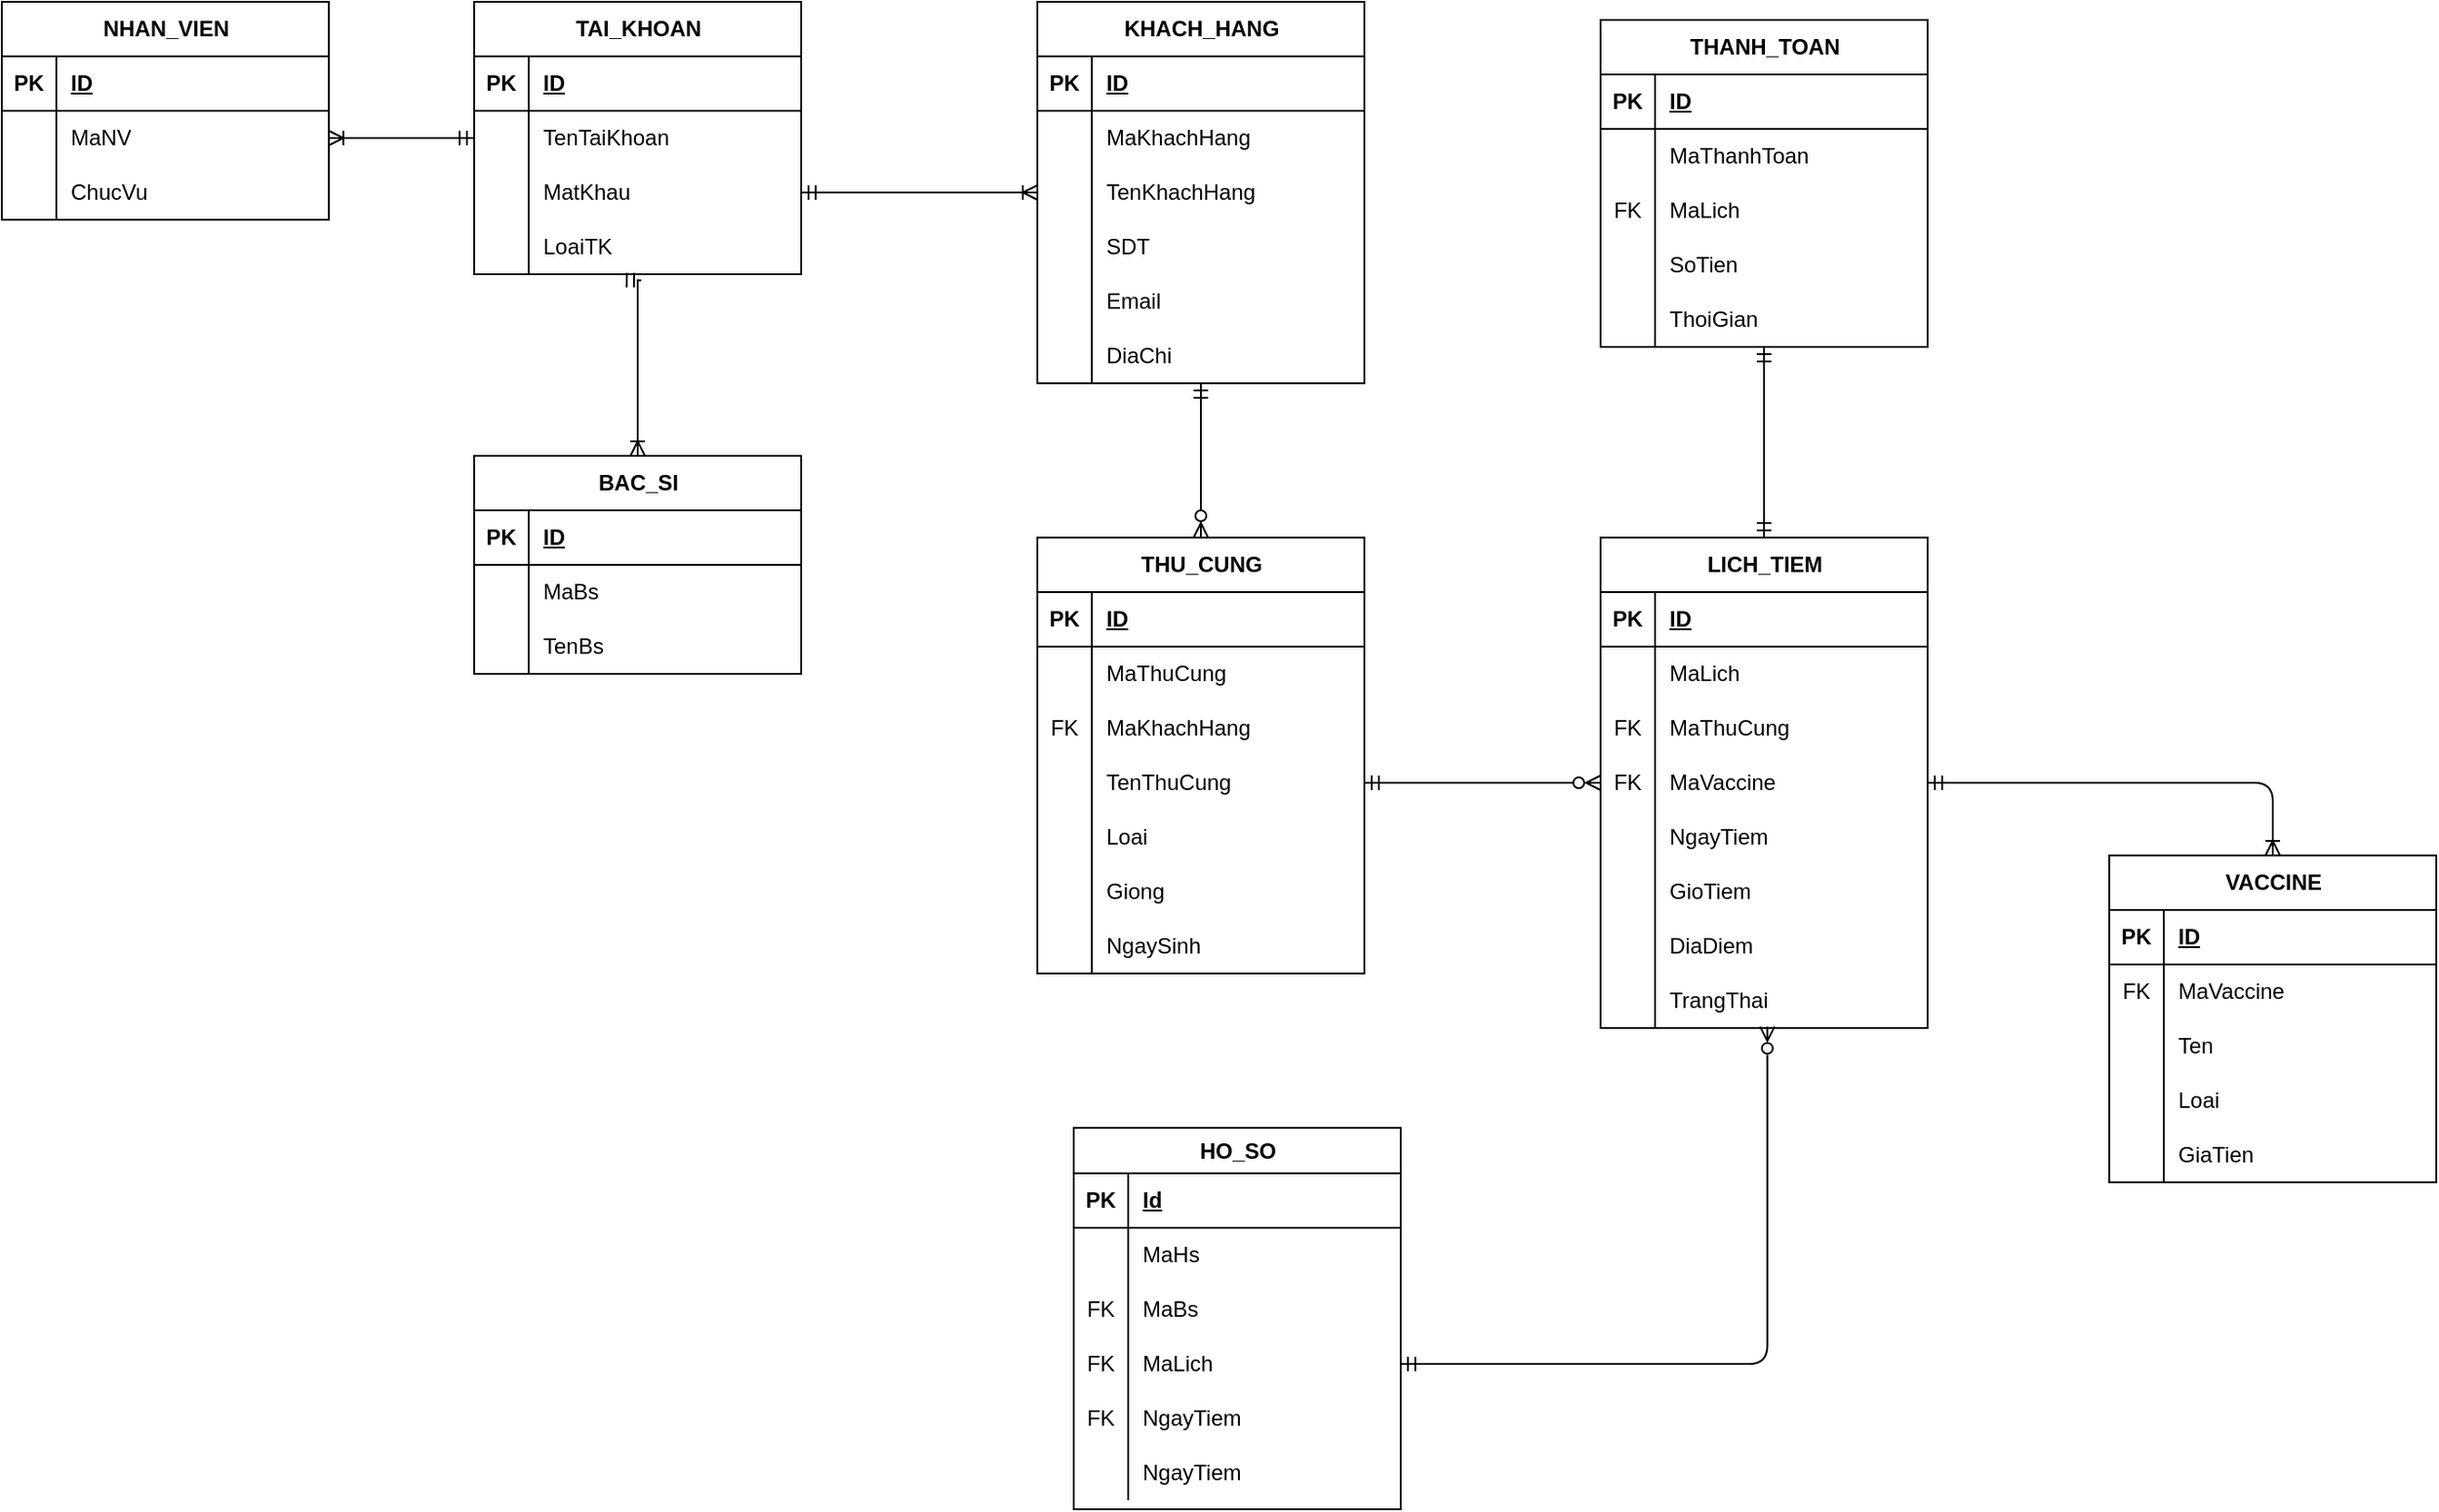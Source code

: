 <mxfile version="28.0.7">
  <diagram name="Trang-1" id="S-HAG8E2hS_7mhiWBg0y">
    <mxGraphModel dx="1869" dy="574" grid="1" gridSize="10" guides="1" tooltips="1" connect="1" arrows="1" fold="1" page="1" pageScale="1" pageWidth="827" pageHeight="1169" math="0" shadow="0">
      <root>
        <mxCell id="0" />
        <mxCell id="1" parent="0" />
        <mxCell id="Bt0s8-HQ-MMvTcgJ-YRj-50" style="edgeStyle=orthogonalEdgeStyle;rounded=1;orthogonalLoop=1;jettySize=auto;html=1;entryX=0.5;entryY=0;entryDx=0;entryDy=0;endArrow=ERzeroToMany;endFill=0;curved=0;startArrow=ERmandOne;startFill=0;" parent="1" source="Bt0s8-HQ-MMvTcgJ-YRj-4" target="Bt0s8-HQ-MMvTcgJ-YRj-23" edge="1">
          <mxGeometry relative="1" as="geometry">
            <Array as="points">
              <mxPoint x="220" y="280" />
              <mxPoint x="220" y="280" />
            </Array>
          </mxGeometry>
        </mxCell>
        <mxCell id="Bt0s8-HQ-MMvTcgJ-YRj-4" value="KHACH_HANG" style="shape=table;startSize=30;container=1;collapsible=1;childLayout=tableLayout;fixedRows=1;rowLines=0;fontStyle=1;align=center;resizeLast=1;html=1;" parent="1" vertex="1">
          <mxGeometry x="130" y="50" width="180" height="210" as="geometry" />
        </mxCell>
        <mxCell id="Bt0s8-HQ-MMvTcgJ-YRj-5" value="" style="shape=tableRow;horizontal=0;startSize=0;swimlaneHead=0;swimlaneBody=0;fillColor=none;collapsible=0;dropTarget=0;points=[[0,0.5],[1,0.5]];portConstraint=eastwest;top=0;left=0;right=0;bottom=1;" parent="Bt0s8-HQ-MMvTcgJ-YRj-4" vertex="1">
          <mxGeometry y="30" width="180" height="30" as="geometry" />
        </mxCell>
        <mxCell id="Bt0s8-HQ-MMvTcgJ-YRj-6" value="PK" style="shape=partialRectangle;connectable=0;fillColor=none;top=0;left=0;bottom=0;right=0;fontStyle=1;overflow=hidden;whiteSpace=wrap;html=1;" parent="Bt0s8-HQ-MMvTcgJ-YRj-5" vertex="1">
          <mxGeometry width="30" height="30" as="geometry">
            <mxRectangle width="30" height="30" as="alternateBounds" />
          </mxGeometry>
        </mxCell>
        <mxCell id="Bt0s8-HQ-MMvTcgJ-YRj-7" value="ID" style="shape=partialRectangle;connectable=0;fillColor=none;top=0;left=0;bottom=0;right=0;align=left;spacingLeft=6;fontStyle=5;overflow=hidden;whiteSpace=wrap;html=1;" parent="Bt0s8-HQ-MMvTcgJ-YRj-5" vertex="1">
          <mxGeometry x="30" width="150" height="30" as="geometry">
            <mxRectangle width="150" height="30" as="alternateBounds" />
          </mxGeometry>
        </mxCell>
        <mxCell id="Bt0s8-HQ-MMvTcgJ-YRj-8" value="" style="shape=tableRow;horizontal=0;startSize=0;swimlaneHead=0;swimlaneBody=0;fillColor=none;collapsible=0;dropTarget=0;points=[[0,0.5],[1,0.5]];portConstraint=eastwest;top=0;left=0;right=0;bottom=0;" parent="Bt0s8-HQ-MMvTcgJ-YRj-4" vertex="1">
          <mxGeometry y="60" width="180" height="30" as="geometry" />
        </mxCell>
        <mxCell id="Bt0s8-HQ-MMvTcgJ-YRj-9" value="" style="shape=partialRectangle;connectable=0;fillColor=none;top=0;left=0;bottom=0;right=0;editable=1;overflow=hidden;whiteSpace=wrap;html=1;" parent="Bt0s8-HQ-MMvTcgJ-YRj-8" vertex="1">
          <mxGeometry width="30" height="30" as="geometry">
            <mxRectangle width="30" height="30" as="alternateBounds" />
          </mxGeometry>
        </mxCell>
        <mxCell id="Bt0s8-HQ-MMvTcgJ-YRj-10" value="MaKhachHang" style="shape=partialRectangle;connectable=0;fillColor=none;top=0;left=0;bottom=0;right=0;align=left;spacingLeft=6;overflow=hidden;whiteSpace=wrap;html=1;" parent="Bt0s8-HQ-MMvTcgJ-YRj-8" vertex="1">
          <mxGeometry x="30" width="150" height="30" as="geometry">
            <mxRectangle width="150" height="30" as="alternateBounds" />
          </mxGeometry>
        </mxCell>
        <mxCell id="Bt0s8-HQ-MMvTcgJ-YRj-11" value="" style="shape=tableRow;horizontal=0;startSize=0;swimlaneHead=0;swimlaneBody=0;fillColor=none;collapsible=0;dropTarget=0;points=[[0,0.5],[1,0.5]];portConstraint=eastwest;top=0;left=0;right=0;bottom=0;" parent="Bt0s8-HQ-MMvTcgJ-YRj-4" vertex="1">
          <mxGeometry y="90" width="180" height="30" as="geometry" />
        </mxCell>
        <mxCell id="Bt0s8-HQ-MMvTcgJ-YRj-12" value="" style="shape=partialRectangle;connectable=0;fillColor=none;top=0;left=0;bottom=0;right=0;editable=1;overflow=hidden;whiteSpace=wrap;html=1;" parent="Bt0s8-HQ-MMvTcgJ-YRj-11" vertex="1">
          <mxGeometry width="30" height="30" as="geometry">
            <mxRectangle width="30" height="30" as="alternateBounds" />
          </mxGeometry>
        </mxCell>
        <mxCell id="Bt0s8-HQ-MMvTcgJ-YRj-13" value="TenKhachHang" style="shape=partialRectangle;connectable=0;fillColor=none;top=0;left=0;bottom=0;right=0;align=left;spacingLeft=6;overflow=hidden;whiteSpace=wrap;html=1;" parent="Bt0s8-HQ-MMvTcgJ-YRj-11" vertex="1">
          <mxGeometry x="30" width="150" height="30" as="geometry">
            <mxRectangle width="150" height="30" as="alternateBounds" />
          </mxGeometry>
        </mxCell>
        <mxCell id="Bt0s8-HQ-MMvTcgJ-YRj-14" value="" style="shape=tableRow;horizontal=0;startSize=0;swimlaneHead=0;swimlaneBody=0;fillColor=none;collapsible=0;dropTarget=0;points=[[0,0.5],[1,0.5]];portConstraint=eastwest;top=0;left=0;right=0;bottom=0;" parent="Bt0s8-HQ-MMvTcgJ-YRj-4" vertex="1">
          <mxGeometry y="120" width="180" height="30" as="geometry" />
        </mxCell>
        <mxCell id="Bt0s8-HQ-MMvTcgJ-YRj-15" value="" style="shape=partialRectangle;connectable=0;fillColor=none;top=0;left=0;bottom=0;right=0;editable=1;overflow=hidden;whiteSpace=wrap;html=1;" parent="Bt0s8-HQ-MMvTcgJ-YRj-14" vertex="1">
          <mxGeometry width="30" height="30" as="geometry">
            <mxRectangle width="30" height="30" as="alternateBounds" />
          </mxGeometry>
        </mxCell>
        <mxCell id="Bt0s8-HQ-MMvTcgJ-YRj-16" value="SDT" style="shape=partialRectangle;connectable=0;fillColor=none;top=0;left=0;bottom=0;right=0;align=left;spacingLeft=6;overflow=hidden;whiteSpace=wrap;html=1;" parent="Bt0s8-HQ-MMvTcgJ-YRj-14" vertex="1">
          <mxGeometry x="30" width="150" height="30" as="geometry">
            <mxRectangle width="150" height="30" as="alternateBounds" />
          </mxGeometry>
        </mxCell>
        <mxCell id="Bt0s8-HQ-MMvTcgJ-YRj-17" value="" style="shape=tableRow;horizontal=0;startSize=0;swimlaneHead=0;swimlaneBody=0;fillColor=none;collapsible=0;dropTarget=0;points=[[0,0.5],[1,0.5]];portConstraint=eastwest;top=0;left=0;right=0;bottom=0;" parent="Bt0s8-HQ-MMvTcgJ-YRj-4" vertex="1">
          <mxGeometry y="150" width="180" height="30" as="geometry" />
        </mxCell>
        <mxCell id="Bt0s8-HQ-MMvTcgJ-YRj-18" value="" style="shape=partialRectangle;connectable=0;fillColor=none;top=0;left=0;bottom=0;right=0;editable=1;overflow=hidden;whiteSpace=wrap;html=1;" parent="Bt0s8-HQ-MMvTcgJ-YRj-17" vertex="1">
          <mxGeometry width="30" height="30" as="geometry">
            <mxRectangle width="30" height="30" as="alternateBounds" />
          </mxGeometry>
        </mxCell>
        <mxCell id="Bt0s8-HQ-MMvTcgJ-YRj-19" value="Email" style="shape=partialRectangle;connectable=0;fillColor=none;top=0;left=0;bottom=0;right=0;align=left;spacingLeft=6;overflow=hidden;whiteSpace=wrap;html=1;" parent="Bt0s8-HQ-MMvTcgJ-YRj-17" vertex="1">
          <mxGeometry x="30" width="150" height="30" as="geometry">
            <mxRectangle width="150" height="30" as="alternateBounds" />
          </mxGeometry>
        </mxCell>
        <mxCell id="Bt0s8-HQ-MMvTcgJ-YRj-20" value="" style="shape=tableRow;horizontal=0;startSize=0;swimlaneHead=0;swimlaneBody=0;fillColor=none;collapsible=0;dropTarget=0;points=[[0,0.5],[1,0.5]];portConstraint=eastwest;top=0;left=0;right=0;bottom=0;" parent="Bt0s8-HQ-MMvTcgJ-YRj-4" vertex="1">
          <mxGeometry y="180" width="180" height="30" as="geometry" />
        </mxCell>
        <mxCell id="Bt0s8-HQ-MMvTcgJ-YRj-21" value="" style="shape=partialRectangle;connectable=0;fillColor=none;top=0;left=0;bottom=0;right=0;editable=1;overflow=hidden;whiteSpace=wrap;html=1;" parent="Bt0s8-HQ-MMvTcgJ-YRj-20" vertex="1">
          <mxGeometry width="30" height="30" as="geometry">
            <mxRectangle width="30" height="30" as="alternateBounds" />
          </mxGeometry>
        </mxCell>
        <mxCell id="Bt0s8-HQ-MMvTcgJ-YRj-22" value="DiaChi" style="shape=partialRectangle;connectable=0;fillColor=none;top=0;left=0;bottom=0;right=0;align=left;spacingLeft=6;overflow=hidden;whiteSpace=wrap;html=1;" parent="Bt0s8-HQ-MMvTcgJ-YRj-20" vertex="1">
          <mxGeometry x="30" width="150" height="30" as="geometry">
            <mxRectangle width="150" height="30" as="alternateBounds" />
          </mxGeometry>
        </mxCell>
        <mxCell id="Bt0s8-HQ-MMvTcgJ-YRj-23" value="THU_CUNG" style="shape=table;startSize=30;container=1;collapsible=1;childLayout=tableLayout;fixedRows=1;rowLines=0;fontStyle=1;align=center;resizeLast=1;html=1;" parent="1" vertex="1">
          <mxGeometry x="130" y="345" width="180" height="240" as="geometry" />
        </mxCell>
        <mxCell id="Bt0s8-HQ-MMvTcgJ-YRj-24" value="" style="shape=tableRow;horizontal=0;startSize=0;swimlaneHead=0;swimlaneBody=0;fillColor=none;collapsible=0;dropTarget=0;points=[[0,0.5],[1,0.5]];portConstraint=eastwest;top=0;left=0;right=0;bottom=1;" parent="Bt0s8-HQ-MMvTcgJ-YRj-23" vertex="1">
          <mxGeometry y="30" width="180" height="30" as="geometry" />
        </mxCell>
        <mxCell id="Bt0s8-HQ-MMvTcgJ-YRj-25" value="PK" style="shape=partialRectangle;connectable=0;fillColor=none;top=0;left=0;bottom=0;right=0;fontStyle=1;overflow=hidden;whiteSpace=wrap;html=1;" parent="Bt0s8-HQ-MMvTcgJ-YRj-24" vertex="1">
          <mxGeometry width="30" height="30" as="geometry">
            <mxRectangle width="30" height="30" as="alternateBounds" />
          </mxGeometry>
        </mxCell>
        <mxCell id="Bt0s8-HQ-MMvTcgJ-YRj-26" value="ID" style="shape=partialRectangle;connectable=0;fillColor=none;top=0;left=0;bottom=0;right=0;align=left;spacingLeft=6;fontStyle=5;overflow=hidden;whiteSpace=wrap;html=1;" parent="Bt0s8-HQ-MMvTcgJ-YRj-24" vertex="1">
          <mxGeometry x="30" width="150" height="30" as="geometry">
            <mxRectangle width="150" height="30" as="alternateBounds" />
          </mxGeometry>
        </mxCell>
        <mxCell id="Bt0s8-HQ-MMvTcgJ-YRj-27" value="" style="shape=tableRow;horizontal=0;startSize=0;swimlaneHead=0;swimlaneBody=0;fillColor=none;collapsible=0;dropTarget=0;points=[[0,0.5],[1,0.5]];portConstraint=eastwest;top=0;left=0;right=0;bottom=0;" parent="Bt0s8-HQ-MMvTcgJ-YRj-23" vertex="1">
          <mxGeometry y="60" width="180" height="30" as="geometry" />
        </mxCell>
        <mxCell id="Bt0s8-HQ-MMvTcgJ-YRj-28" value="" style="shape=partialRectangle;connectable=0;fillColor=none;top=0;left=0;bottom=0;right=0;editable=1;overflow=hidden;whiteSpace=wrap;html=1;" parent="Bt0s8-HQ-MMvTcgJ-YRj-27" vertex="1">
          <mxGeometry width="30" height="30" as="geometry">
            <mxRectangle width="30" height="30" as="alternateBounds" />
          </mxGeometry>
        </mxCell>
        <mxCell id="Bt0s8-HQ-MMvTcgJ-YRj-29" value="MaThuCung" style="shape=partialRectangle;connectable=0;fillColor=none;top=0;left=0;bottom=0;right=0;align=left;spacingLeft=6;overflow=hidden;whiteSpace=wrap;html=1;" parent="Bt0s8-HQ-MMvTcgJ-YRj-27" vertex="1">
          <mxGeometry x="30" width="150" height="30" as="geometry">
            <mxRectangle width="150" height="30" as="alternateBounds" />
          </mxGeometry>
        </mxCell>
        <mxCell id="Bt0s8-HQ-MMvTcgJ-YRj-30" value="" style="shape=tableRow;horizontal=0;startSize=0;swimlaneHead=0;swimlaneBody=0;fillColor=none;collapsible=0;dropTarget=0;points=[[0,0.5],[1,0.5]];portConstraint=eastwest;top=0;left=0;right=0;bottom=0;" parent="Bt0s8-HQ-MMvTcgJ-YRj-23" vertex="1">
          <mxGeometry y="90" width="180" height="30" as="geometry" />
        </mxCell>
        <mxCell id="Bt0s8-HQ-MMvTcgJ-YRj-31" value="FK" style="shape=partialRectangle;connectable=0;fillColor=none;top=0;left=0;bottom=0;right=0;editable=1;overflow=hidden;whiteSpace=wrap;html=1;" parent="Bt0s8-HQ-MMvTcgJ-YRj-30" vertex="1">
          <mxGeometry width="30" height="30" as="geometry">
            <mxRectangle width="30" height="30" as="alternateBounds" />
          </mxGeometry>
        </mxCell>
        <mxCell id="Bt0s8-HQ-MMvTcgJ-YRj-32" value="MaKhachHang" style="shape=partialRectangle;connectable=0;fillColor=none;top=0;left=0;bottom=0;right=0;align=left;spacingLeft=6;overflow=hidden;whiteSpace=wrap;html=1;" parent="Bt0s8-HQ-MMvTcgJ-YRj-30" vertex="1">
          <mxGeometry x="30" width="150" height="30" as="geometry">
            <mxRectangle width="150" height="30" as="alternateBounds" />
          </mxGeometry>
        </mxCell>
        <mxCell id="Bt0s8-HQ-MMvTcgJ-YRj-47" value="" style="shape=tableRow;horizontal=0;startSize=0;swimlaneHead=0;swimlaneBody=0;fillColor=none;collapsible=0;dropTarget=0;points=[[0,0.5],[1,0.5]];portConstraint=eastwest;top=0;left=0;right=0;bottom=0;" parent="Bt0s8-HQ-MMvTcgJ-YRj-23" vertex="1">
          <mxGeometry y="120" width="180" height="30" as="geometry" />
        </mxCell>
        <mxCell id="Bt0s8-HQ-MMvTcgJ-YRj-48" value="" style="shape=partialRectangle;connectable=0;fillColor=none;top=0;left=0;bottom=0;right=0;editable=1;overflow=hidden;whiteSpace=wrap;html=1;" parent="Bt0s8-HQ-MMvTcgJ-YRj-47" vertex="1">
          <mxGeometry width="30" height="30" as="geometry">
            <mxRectangle width="30" height="30" as="alternateBounds" />
          </mxGeometry>
        </mxCell>
        <mxCell id="Bt0s8-HQ-MMvTcgJ-YRj-49" value="TenThuCung" style="shape=partialRectangle;connectable=0;fillColor=none;top=0;left=0;bottom=0;right=0;align=left;spacingLeft=6;overflow=hidden;whiteSpace=wrap;html=1;" parent="Bt0s8-HQ-MMvTcgJ-YRj-47" vertex="1">
          <mxGeometry x="30" width="150" height="30" as="geometry">
            <mxRectangle width="150" height="30" as="alternateBounds" />
          </mxGeometry>
        </mxCell>
        <mxCell id="Bt0s8-HQ-MMvTcgJ-YRj-33" value="" style="shape=tableRow;horizontal=0;startSize=0;swimlaneHead=0;swimlaneBody=0;fillColor=none;collapsible=0;dropTarget=0;points=[[0,0.5],[1,0.5]];portConstraint=eastwest;top=0;left=0;right=0;bottom=0;" parent="Bt0s8-HQ-MMvTcgJ-YRj-23" vertex="1">
          <mxGeometry y="150" width="180" height="30" as="geometry" />
        </mxCell>
        <mxCell id="Bt0s8-HQ-MMvTcgJ-YRj-34" value="" style="shape=partialRectangle;connectable=0;fillColor=none;top=0;left=0;bottom=0;right=0;editable=1;overflow=hidden;whiteSpace=wrap;html=1;" parent="Bt0s8-HQ-MMvTcgJ-YRj-33" vertex="1">
          <mxGeometry width="30" height="30" as="geometry">
            <mxRectangle width="30" height="30" as="alternateBounds" />
          </mxGeometry>
        </mxCell>
        <mxCell id="Bt0s8-HQ-MMvTcgJ-YRj-35" value="Loai" style="shape=partialRectangle;connectable=0;fillColor=none;top=0;left=0;bottom=0;right=0;align=left;spacingLeft=6;overflow=hidden;whiteSpace=wrap;html=1;" parent="Bt0s8-HQ-MMvTcgJ-YRj-33" vertex="1">
          <mxGeometry x="30" width="150" height="30" as="geometry">
            <mxRectangle width="150" height="30" as="alternateBounds" />
          </mxGeometry>
        </mxCell>
        <mxCell id="Bt0s8-HQ-MMvTcgJ-YRj-41" value="" style="shape=tableRow;horizontal=0;startSize=0;swimlaneHead=0;swimlaneBody=0;fillColor=none;collapsible=0;dropTarget=0;points=[[0,0.5],[1,0.5]];portConstraint=eastwest;top=0;left=0;right=0;bottom=0;" parent="Bt0s8-HQ-MMvTcgJ-YRj-23" vertex="1">
          <mxGeometry y="180" width="180" height="30" as="geometry" />
        </mxCell>
        <mxCell id="Bt0s8-HQ-MMvTcgJ-YRj-42" value="" style="shape=partialRectangle;connectable=0;fillColor=none;top=0;left=0;bottom=0;right=0;editable=1;overflow=hidden;whiteSpace=wrap;html=1;" parent="Bt0s8-HQ-MMvTcgJ-YRj-41" vertex="1">
          <mxGeometry width="30" height="30" as="geometry">
            <mxRectangle width="30" height="30" as="alternateBounds" />
          </mxGeometry>
        </mxCell>
        <mxCell id="Bt0s8-HQ-MMvTcgJ-YRj-43" value="Giong" style="shape=partialRectangle;connectable=0;fillColor=none;top=0;left=0;bottom=0;right=0;align=left;spacingLeft=6;overflow=hidden;whiteSpace=wrap;html=1;" parent="Bt0s8-HQ-MMvTcgJ-YRj-41" vertex="1">
          <mxGeometry x="30" width="150" height="30" as="geometry">
            <mxRectangle width="150" height="30" as="alternateBounds" />
          </mxGeometry>
        </mxCell>
        <mxCell id="Bt0s8-HQ-MMvTcgJ-YRj-44" value="" style="shape=tableRow;horizontal=0;startSize=0;swimlaneHead=0;swimlaneBody=0;fillColor=none;collapsible=0;dropTarget=0;points=[[0,0.5],[1,0.5]];portConstraint=eastwest;top=0;left=0;right=0;bottom=0;" parent="Bt0s8-HQ-MMvTcgJ-YRj-23" vertex="1">
          <mxGeometry y="210" width="180" height="30" as="geometry" />
        </mxCell>
        <mxCell id="Bt0s8-HQ-MMvTcgJ-YRj-45" value="" style="shape=partialRectangle;connectable=0;fillColor=none;top=0;left=0;bottom=0;right=0;editable=1;overflow=hidden;whiteSpace=wrap;html=1;" parent="Bt0s8-HQ-MMvTcgJ-YRj-44" vertex="1">
          <mxGeometry width="30" height="30" as="geometry">
            <mxRectangle width="30" height="30" as="alternateBounds" />
          </mxGeometry>
        </mxCell>
        <mxCell id="Bt0s8-HQ-MMvTcgJ-YRj-46" value="NgaySinh" style="shape=partialRectangle;connectable=0;fillColor=none;top=0;left=0;bottom=0;right=0;align=left;spacingLeft=6;overflow=hidden;whiteSpace=wrap;html=1;" parent="Bt0s8-HQ-MMvTcgJ-YRj-44" vertex="1">
          <mxGeometry x="30" width="150" height="30" as="geometry">
            <mxRectangle width="150" height="30" as="alternateBounds" />
          </mxGeometry>
        </mxCell>
        <mxCell id="Bt0s8-HQ-MMvTcgJ-YRj-51" value="LICH_TIEM" style="shape=table;startSize=30;container=1;collapsible=1;childLayout=tableLayout;fixedRows=1;rowLines=0;fontStyle=1;align=center;resizeLast=1;html=1;" parent="1" vertex="1">
          <mxGeometry x="440" y="345" width="180" height="270" as="geometry" />
        </mxCell>
        <mxCell id="Bt0s8-HQ-MMvTcgJ-YRj-52" value="" style="shape=tableRow;horizontal=0;startSize=0;swimlaneHead=0;swimlaneBody=0;fillColor=none;collapsible=0;dropTarget=0;points=[[0,0.5],[1,0.5]];portConstraint=eastwest;top=0;left=0;right=0;bottom=1;" parent="Bt0s8-HQ-MMvTcgJ-YRj-51" vertex="1">
          <mxGeometry y="30" width="180" height="30" as="geometry" />
        </mxCell>
        <mxCell id="Bt0s8-HQ-MMvTcgJ-YRj-53" value="PK" style="shape=partialRectangle;connectable=0;fillColor=none;top=0;left=0;bottom=0;right=0;fontStyle=1;overflow=hidden;whiteSpace=wrap;html=1;" parent="Bt0s8-HQ-MMvTcgJ-YRj-52" vertex="1">
          <mxGeometry width="30" height="30" as="geometry">
            <mxRectangle width="30" height="30" as="alternateBounds" />
          </mxGeometry>
        </mxCell>
        <mxCell id="Bt0s8-HQ-MMvTcgJ-YRj-54" value="ID" style="shape=partialRectangle;connectable=0;fillColor=none;top=0;left=0;bottom=0;right=0;align=left;spacingLeft=6;fontStyle=5;overflow=hidden;whiteSpace=wrap;html=1;" parent="Bt0s8-HQ-MMvTcgJ-YRj-52" vertex="1">
          <mxGeometry x="30" width="150" height="30" as="geometry">
            <mxRectangle width="150" height="30" as="alternateBounds" />
          </mxGeometry>
        </mxCell>
        <mxCell id="Bt0s8-HQ-MMvTcgJ-YRj-58" value="" style="shape=tableRow;horizontal=0;startSize=0;swimlaneHead=0;swimlaneBody=0;fillColor=none;collapsible=0;dropTarget=0;points=[[0,0.5],[1,0.5]];portConstraint=eastwest;top=0;left=0;right=0;bottom=0;" parent="Bt0s8-HQ-MMvTcgJ-YRj-51" vertex="1">
          <mxGeometry y="60" width="180" height="30" as="geometry" />
        </mxCell>
        <mxCell id="Bt0s8-HQ-MMvTcgJ-YRj-59" value="" style="shape=partialRectangle;connectable=0;fillColor=none;top=0;left=0;bottom=0;right=0;editable=1;overflow=hidden;whiteSpace=wrap;html=1;" parent="Bt0s8-HQ-MMvTcgJ-YRj-58" vertex="1">
          <mxGeometry width="30" height="30" as="geometry">
            <mxRectangle width="30" height="30" as="alternateBounds" />
          </mxGeometry>
        </mxCell>
        <mxCell id="Bt0s8-HQ-MMvTcgJ-YRj-60" value="MaLich" style="shape=partialRectangle;connectable=0;fillColor=none;top=0;left=0;bottom=0;right=0;align=left;spacingLeft=6;overflow=hidden;whiteSpace=wrap;html=1;" parent="Bt0s8-HQ-MMvTcgJ-YRj-58" vertex="1">
          <mxGeometry x="30" width="150" height="30" as="geometry">
            <mxRectangle width="150" height="30" as="alternateBounds" />
          </mxGeometry>
        </mxCell>
        <mxCell id="Do_-HAtOzBmYXAtOnx1V-1" value="" style="shape=tableRow;horizontal=0;startSize=0;swimlaneHead=0;swimlaneBody=0;fillColor=none;collapsible=0;dropTarget=0;points=[[0,0.5],[1,0.5]];portConstraint=eastwest;top=0;left=0;right=0;bottom=0;" vertex="1" parent="Bt0s8-HQ-MMvTcgJ-YRj-51">
          <mxGeometry y="90" width="180" height="30" as="geometry" />
        </mxCell>
        <mxCell id="Do_-HAtOzBmYXAtOnx1V-2" value="FK" style="shape=partialRectangle;connectable=0;fillColor=none;top=0;left=0;bottom=0;right=0;editable=1;overflow=hidden;whiteSpace=wrap;html=1;" vertex="1" parent="Do_-HAtOzBmYXAtOnx1V-1">
          <mxGeometry width="30" height="30" as="geometry">
            <mxRectangle width="30" height="30" as="alternateBounds" />
          </mxGeometry>
        </mxCell>
        <mxCell id="Do_-HAtOzBmYXAtOnx1V-3" value="MaThuCung" style="shape=partialRectangle;connectable=0;fillColor=none;top=0;left=0;bottom=0;right=0;align=left;spacingLeft=6;overflow=hidden;whiteSpace=wrap;html=1;" vertex="1" parent="Do_-HAtOzBmYXAtOnx1V-1">
          <mxGeometry x="30" width="150" height="30" as="geometry">
            <mxRectangle width="150" height="30" as="alternateBounds" />
          </mxGeometry>
        </mxCell>
        <mxCell id="Bt0s8-HQ-MMvTcgJ-YRj-61" value="" style="shape=tableRow;horizontal=0;startSize=0;swimlaneHead=0;swimlaneBody=0;fillColor=none;collapsible=0;dropTarget=0;points=[[0,0.5],[1,0.5]];portConstraint=eastwest;top=0;left=0;right=0;bottom=0;" parent="Bt0s8-HQ-MMvTcgJ-YRj-51" vertex="1">
          <mxGeometry y="120" width="180" height="30" as="geometry" />
        </mxCell>
        <mxCell id="Bt0s8-HQ-MMvTcgJ-YRj-62" value="FK" style="shape=partialRectangle;connectable=0;fillColor=none;top=0;left=0;bottom=0;right=0;editable=1;overflow=hidden;whiteSpace=wrap;html=1;" parent="Bt0s8-HQ-MMvTcgJ-YRj-61" vertex="1">
          <mxGeometry width="30" height="30" as="geometry">
            <mxRectangle width="30" height="30" as="alternateBounds" />
          </mxGeometry>
        </mxCell>
        <mxCell id="Bt0s8-HQ-MMvTcgJ-YRj-63" value="MaVaccine" style="shape=partialRectangle;connectable=0;fillColor=none;top=0;left=0;bottom=0;right=0;align=left;spacingLeft=6;overflow=hidden;whiteSpace=wrap;html=1;" parent="Bt0s8-HQ-MMvTcgJ-YRj-61" vertex="1">
          <mxGeometry x="30" width="150" height="30" as="geometry">
            <mxRectangle width="150" height="30" as="alternateBounds" />
          </mxGeometry>
        </mxCell>
        <mxCell id="Bt0s8-HQ-MMvTcgJ-YRj-64" value="" style="shape=tableRow;horizontal=0;startSize=0;swimlaneHead=0;swimlaneBody=0;fillColor=none;collapsible=0;dropTarget=0;points=[[0,0.5],[1,0.5]];portConstraint=eastwest;top=0;left=0;right=0;bottom=0;" parent="Bt0s8-HQ-MMvTcgJ-YRj-51" vertex="1">
          <mxGeometry y="150" width="180" height="30" as="geometry" />
        </mxCell>
        <mxCell id="Bt0s8-HQ-MMvTcgJ-YRj-65" value="" style="shape=partialRectangle;connectable=0;fillColor=none;top=0;left=0;bottom=0;right=0;editable=1;overflow=hidden;whiteSpace=wrap;html=1;" parent="Bt0s8-HQ-MMvTcgJ-YRj-64" vertex="1">
          <mxGeometry width="30" height="30" as="geometry">
            <mxRectangle width="30" height="30" as="alternateBounds" />
          </mxGeometry>
        </mxCell>
        <mxCell id="Bt0s8-HQ-MMvTcgJ-YRj-66" value="NgayTiem" style="shape=partialRectangle;connectable=0;fillColor=none;top=0;left=0;bottom=0;right=0;align=left;spacingLeft=6;overflow=hidden;whiteSpace=wrap;html=1;" parent="Bt0s8-HQ-MMvTcgJ-YRj-64" vertex="1">
          <mxGeometry x="30" width="150" height="30" as="geometry">
            <mxRectangle width="150" height="30" as="alternateBounds" />
          </mxGeometry>
        </mxCell>
        <mxCell id="Bt0s8-HQ-MMvTcgJ-YRj-67" value="" style="shape=tableRow;horizontal=0;startSize=0;swimlaneHead=0;swimlaneBody=0;fillColor=none;collapsible=0;dropTarget=0;points=[[0,0.5],[1,0.5]];portConstraint=eastwest;top=0;left=0;right=0;bottom=0;" parent="Bt0s8-HQ-MMvTcgJ-YRj-51" vertex="1">
          <mxGeometry y="180" width="180" height="30" as="geometry" />
        </mxCell>
        <mxCell id="Bt0s8-HQ-MMvTcgJ-YRj-68" value="" style="shape=partialRectangle;connectable=0;fillColor=none;top=0;left=0;bottom=0;right=0;editable=1;overflow=hidden;whiteSpace=wrap;html=1;" parent="Bt0s8-HQ-MMvTcgJ-YRj-67" vertex="1">
          <mxGeometry width="30" height="30" as="geometry">
            <mxRectangle width="30" height="30" as="alternateBounds" />
          </mxGeometry>
        </mxCell>
        <mxCell id="Bt0s8-HQ-MMvTcgJ-YRj-69" value="GioTiem" style="shape=partialRectangle;connectable=0;fillColor=none;top=0;left=0;bottom=0;right=0;align=left;spacingLeft=6;overflow=hidden;whiteSpace=wrap;html=1;" parent="Bt0s8-HQ-MMvTcgJ-YRj-67" vertex="1">
          <mxGeometry x="30" width="150" height="30" as="geometry">
            <mxRectangle width="150" height="30" as="alternateBounds" />
          </mxGeometry>
        </mxCell>
        <mxCell id="Bt0s8-HQ-MMvTcgJ-YRj-70" value="" style="shape=tableRow;horizontal=0;startSize=0;swimlaneHead=0;swimlaneBody=0;fillColor=none;collapsible=0;dropTarget=0;points=[[0,0.5],[1,0.5]];portConstraint=eastwest;top=0;left=0;right=0;bottom=0;" parent="Bt0s8-HQ-MMvTcgJ-YRj-51" vertex="1">
          <mxGeometry y="210" width="180" height="30" as="geometry" />
        </mxCell>
        <mxCell id="Bt0s8-HQ-MMvTcgJ-YRj-71" value="" style="shape=partialRectangle;connectable=0;fillColor=none;top=0;left=0;bottom=0;right=0;editable=1;overflow=hidden;whiteSpace=wrap;html=1;" parent="Bt0s8-HQ-MMvTcgJ-YRj-70" vertex="1">
          <mxGeometry width="30" height="30" as="geometry">
            <mxRectangle width="30" height="30" as="alternateBounds" />
          </mxGeometry>
        </mxCell>
        <mxCell id="Bt0s8-HQ-MMvTcgJ-YRj-72" value="DiaDiem" style="shape=partialRectangle;connectable=0;fillColor=none;top=0;left=0;bottom=0;right=0;align=left;spacingLeft=6;overflow=hidden;whiteSpace=wrap;html=1;" parent="Bt0s8-HQ-MMvTcgJ-YRj-70" vertex="1">
          <mxGeometry x="30" width="150" height="30" as="geometry">
            <mxRectangle width="150" height="30" as="alternateBounds" />
          </mxGeometry>
        </mxCell>
        <mxCell id="Bt0s8-HQ-MMvTcgJ-YRj-73" value="" style="shape=tableRow;horizontal=0;startSize=0;swimlaneHead=0;swimlaneBody=0;fillColor=none;collapsible=0;dropTarget=0;points=[[0,0.5],[1,0.5]];portConstraint=eastwest;top=0;left=0;right=0;bottom=0;" parent="Bt0s8-HQ-MMvTcgJ-YRj-51" vertex="1">
          <mxGeometry y="240" width="180" height="30" as="geometry" />
        </mxCell>
        <mxCell id="Bt0s8-HQ-MMvTcgJ-YRj-74" value="" style="shape=partialRectangle;connectable=0;fillColor=none;top=0;left=0;bottom=0;right=0;editable=1;overflow=hidden;whiteSpace=wrap;html=1;" parent="Bt0s8-HQ-MMvTcgJ-YRj-73" vertex="1">
          <mxGeometry width="30" height="30" as="geometry">
            <mxRectangle width="30" height="30" as="alternateBounds" />
          </mxGeometry>
        </mxCell>
        <mxCell id="Bt0s8-HQ-MMvTcgJ-YRj-75" value="TrangThai" style="shape=partialRectangle;connectable=0;fillColor=none;top=0;left=0;bottom=0;right=0;align=left;spacingLeft=6;overflow=hidden;whiteSpace=wrap;html=1;" parent="Bt0s8-HQ-MMvTcgJ-YRj-73" vertex="1">
          <mxGeometry x="30" width="150" height="30" as="geometry">
            <mxRectangle width="150" height="30" as="alternateBounds" />
          </mxGeometry>
        </mxCell>
        <mxCell id="Bt0s8-HQ-MMvTcgJ-YRj-76" value="VACCINE" style="shape=table;startSize=30;container=1;collapsible=1;childLayout=tableLayout;fixedRows=1;rowLines=0;fontStyle=1;align=center;resizeLast=1;html=1;" parent="1" vertex="1">
          <mxGeometry x="720" y="520" width="180" height="180" as="geometry" />
        </mxCell>
        <mxCell id="Bt0s8-HQ-MMvTcgJ-YRj-77" value="" style="shape=tableRow;horizontal=0;startSize=0;swimlaneHead=0;swimlaneBody=0;fillColor=none;collapsible=0;dropTarget=0;points=[[0,0.5],[1,0.5]];portConstraint=eastwest;top=0;left=0;right=0;bottom=1;" parent="Bt0s8-HQ-MMvTcgJ-YRj-76" vertex="1">
          <mxGeometry y="30" width="180" height="30" as="geometry" />
        </mxCell>
        <mxCell id="Bt0s8-HQ-MMvTcgJ-YRj-78" value="PK" style="shape=partialRectangle;connectable=0;fillColor=none;top=0;left=0;bottom=0;right=0;fontStyle=1;overflow=hidden;whiteSpace=wrap;html=1;" parent="Bt0s8-HQ-MMvTcgJ-YRj-77" vertex="1">
          <mxGeometry width="30" height="30" as="geometry">
            <mxRectangle width="30" height="30" as="alternateBounds" />
          </mxGeometry>
        </mxCell>
        <mxCell id="Bt0s8-HQ-MMvTcgJ-YRj-79" value="ID" style="shape=partialRectangle;connectable=0;fillColor=none;top=0;left=0;bottom=0;right=0;align=left;spacingLeft=6;fontStyle=5;overflow=hidden;whiteSpace=wrap;html=1;" parent="Bt0s8-HQ-MMvTcgJ-YRj-77" vertex="1">
          <mxGeometry x="30" width="150" height="30" as="geometry">
            <mxRectangle width="150" height="30" as="alternateBounds" />
          </mxGeometry>
        </mxCell>
        <mxCell id="Bt0s8-HQ-MMvTcgJ-YRj-80" value="" style="shape=tableRow;horizontal=0;startSize=0;swimlaneHead=0;swimlaneBody=0;fillColor=none;collapsible=0;dropTarget=0;points=[[0,0.5],[1,0.5]];portConstraint=eastwest;top=0;left=0;right=0;bottom=0;" parent="Bt0s8-HQ-MMvTcgJ-YRj-76" vertex="1">
          <mxGeometry y="60" width="180" height="30" as="geometry" />
        </mxCell>
        <mxCell id="Bt0s8-HQ-MMvTcgJ-YRj-81" value="FK" style="shape=partialRectangle;connectable=0;fillColor=none;top=0;left=0;bottom=0;right=0;editable=1;overflow=hidden;whiteSpace=wrap;html=1;" parent="Bt0s8-HQ-MMvTcgJ-YRj-80" vertex="1">
          <mxGeometry width="30" height="30" as="geometry">
            <mxRectangle width="30" height="30" as="alternateBounds" />
          </mxGeometry>
        </mxCell>
        <mxCell id="Bt0s8-HQ-MMvTcgJ-YRj-82" value="MaVaccine" style="shape=partialRectangle;connectable=0;fillColor=none;top=0;left=0;bottom=0;right=0;align=left;spacingLeft=6;overflow=hidden;whiteSpace=wrap;html=1;" parent="Bt0s8-HQ-MMvTcgJ-YRj-80" vertex="1">
          <mxGeometry x="30" width="150" height="30" as="geometry">
            <mxRectangle width="150" height="30" as="alternateBounds" />
          </mxGeometry>
        </mxCell>
        <mxCell id="Bt0s8-HQ-MMvTcgJ-YRj-83" value="" style="shape=tableRow;horizontal=0;startSize=0;swimlaneHead=0;swimlaneBody=0;fillColor=none;collapsible=0;dropTarget=0;points=[[0,0.5],[1,0.5]];portConstraint=eastwest;top=0;left=0;right=0;bottom=0;" parent="Bt0s8-HQ-MMvTcgJ-YRj-76" vertex="1">
          <mxGeometry y="90" width="180" height="30" as="geometry" />
        </mxCell>
        <mxCell id="Bt0s8-HQ-MMvTcgJ-YRj-84" value="" style="shape=partialRectangle;connectable=0;fillColor=none;top=0;left=0;bottom=0;right=0;editable=1;overflow=hidden;whiteSpace=wrap;html=1;" parent="Bt0s8-HQ-MMvTcgJ-YRj-83" vertex="1">
          <mxGeometry width="30" height="30" as="geometry">
            <mxRectangle width="30" height="30" as="alternateBounds" />
          </mxGeometry>
        </mxCell>
        <mxCell id="Bt0s8-HQ-MMvTcgJ-YRj-85" value="Ten" style="shape=partialRectangle;connectable=0;fillColor=none;top=0;left=0;bottom=0;right=0;align=left;spacingLeft=6;overflow=hidden;whiteSpace=wrap;html=1;" parent="Bt0s8-HQ-MMvTcgJ-YRj-83" vertex="1">
          <mxGeometry x="30" width="150" height="30" as="geometry">
            <mxRectangle width="150" height="30" as="alternateBounds" />
          </mxGeometry>
        </mxCell>
        <mxCell id="Bt0s8-HQ-MMvTcgJ-YRj-86" value="" style="shape=tableRow;horizontal=0;startSize=0;swimlaneHead=0;swimlaneBody=0;fillColor=none;collapsible=0;dropTarget=0;points=[[0,0.5],[1,0.5]];portConstraint=eastwest;top=0;left=0;right=0;bottom=0;" parent="Bt0s8-HQ-MMvTcgJ-YRj-76" vertex="1">
          <mxGeometry y="120" width="180" height="30" as="geometry" />
        </mxCell>
        <mxCell id="Bt0s8-HQ-MMvTcgJ-YRj-87" value="" style="shape=partialRectangle;connectable=0;fillColor=none;top=0;left=0;bottom=0;right=0;editable=1;overflow=hidden;whiteSpace=wrap;html=1;" parent="Bt0s8-HQ-MMvTcgJ-YRj-86" vertex="1">
          <mxGeometry width="30" height="30" as="geometry">
            <mxRectangle width="30" height="30" as="alternateBounds" />
          </mxGeometry>
        </mxCell>
        <mxCell id="Bt0s8-HQ-MMvTcgJ-YRj-88" value="Loai" style="shape=partialRectangle;connectable=0;fillColor=none;top=0;left=0;bottom=0;right=0;align=left;spacingLeft=6;overflow=hidden;whiteSpace=wrap;html=1;" parent="Bt0s8-HQ-MMvTcgJ-YRj-86" vertex="1">
          <mxGeometry x="30" width="150" height="30" as="geometry">
            <mxRectangle width="150" height="30" as="alternateBounds" />
          </mxGeometry>
        </mxCell>
        <mxCell id="Bt0s8-HQ-MMvTcgJ-YRj-89" value="" style="shape=tableRow;horizontal=0;startSize=0;swimlaneHead=0;swimlaneBody=0;fillColor=none;collapsible=0;dropTarget=0;points=[[0,0.5],[1,0.5]];portConstraint=eastwest;top=0;left=0;right=0;bottom=0;" parent="Bt0s8-HQ-MMvTcgJ-YRj-76" vertex="1">
          <mxGeometry y="150" width="180" height="30" as="geometry" />
        </mxCell>
        <mxCell id="Bt0s8-HQ-MMvTcgJ-YRj-90" value="" style="shape=partialRectangle;connectable=0;fillColor=none;top=0;left=0;bottom=0;right=0;editable=1;overflow=hidden;whiteSpace=wrap;html=1;" parent="Bt0s8-HQ-MMvTcgJ-YRj-89" vertex="1">
          <mxGeometry width="30" height="30" as="geometry">
            <mxRectangle width="30" height="30" as="alternateBounds" />
          </mxGeometry>
        </mxCell>
        <mxCell id="Bt0s8-HQ-MMvTcgJ-YRj-91" value="GiaTien" style="shape=partialRectangle;connectable=0;fillColor=none;top=0;left=0;bottom=0;right=0;align=left;spacingLeft=6;overflow=hidden;whiteSpace=wrap;html=1;" parent="Bt0s8-HQ-MMvTcgJ-YRj-89" vertex="1">
          <mxGeometry x="30" width="150" height="30" as="geometry">
            <mxRectangle width="150" height="30" as="alternateBounds" />
          </mxGeometry>
        </mxCell>
        <mxCell id="Bt0s8-HQ-MMvTcgJ-YRj-174" style="edgeStyle=orthogonalEdgeStyle;rounded=0;orthogonalLoop=1;jettySize=auto;html=1;entryX=0.5;entryY=0;entryDx=0;entryDy=0;startArrow=ERmandOne;startFill=0;endArrow=ERmandOne;endFill=0;" parent="1" source="Bt0s8-HQ-MMvTcgJ-YRj-92" target="Bt0s8-HQ-MMvTcgJ-YRj-51" edge="1">
          <mxGeometry relative="1" as="geometry" />
        </mxCell>
        <mxCell id="Bt0s8-HQ-MMvTcgJ-YRj-92" value="THANH_TOAN" style="shape=table;startSize=30;container=1;collapsible=1;childLayout=tableLayout;fixedRows=1;rowLines=0;fontStyle=1;align=center;resizeLast=1;html=1;" parent="1" vertex="1">
          <mxGeometry x="440" y="60" width="180" height="180" as="geometry" />
        </mxCell>
        <mxCell id="Bt0s8-HQ-MMvTcgJ-YRj-93" value="" style="shape=tableRow;horizontal=0;startSize=0;swimlaneHead=0;swimlaneBody=0;fillColor=none;collapsible=0;dropTarget=0;points=[[0,0.5],[1,0.5]];portConstraint=eastwest;top=0;left=0;right=0;bottom=1;" parent="Bt0s8-HQ-MMvTcgJ-YRj-92" vertex="1">
          <mxGeometry y="30" width="180" height="30" as="geometry" />
        </mxCell>
        <mxCell id="Bt0s8-HQ-MMvTcgJ-YRj-94" value="PK" style="shape=partialRectangle;connectable=0;fillColor=none;top=0;left=0;bottom=0;right=0;fontStyle=1;overflow=hidden;whiteSpace=wrap;html=1;" parent="Bt0s8-HQ-MMvTcgJ-YRj-93" vertex="1">
          <mxGeometry width="30" height="30" as="geometry">
            <mxRectangle width="30" height="30" as="alternateBounds" />
          </mxGeometry>
        </mxCell>
        <mxCell id="Bt0s8-HQ-MMvTcgJ-YRj-95" value="ID" style="shape=partialRectangle;connectable=0;fillColor=none;top=0;left=0;bottom=0;right=0;align=left;spacingLeft=6;fontStyle=5;overflow=hidden;whiteSpace=wrap;html=1;" parent="Bt0s8-HQ-MMvTcgJ-YRj-93" vertex="1">
          <mxGeometry x="30" width="150" height="30" as="geometry">
            <mxRectangle width="150" height="30" as="alternateBounds" />
          </mxGeometry>
        </mxCell>
        <mxCell id="Bt0s8-HQ-MMvTcgJ-YRj-96" value="" style="shape=tableRow;horizontal=0;startSize=0;swimlaneHead=0;swimlaneBody=0;fillColor=none;collapsible=0;dropTarget=0;points=[[0,0.5],[1,0.5]];portConstraint=eastwest;top=0;left=0;right=0;bottom=0;" parent="Bt0s8-HQ-MMvTcgJ-YRj-92" vertex="1">
          <mxGeometry y="60" width="180" height="30" as="geometry" />
        </mxCell>
        <mxCell id="Bt0s8-HQ-MMvTcgJ-YRj-97" value="" style="shape=partialRectangle;connectable=0;fillColor=none;top=0;left=0;bottom=0;right=0;editable=1;overflow=hidden;whiteSpace=wrap;html=1;" parent="Bt0s8-HQ-MMvTcgJ-YRj-96" vertex="1">
          <mxGeometry width="30" height="30" as="geometry">
            <mxRectangle width="30" height="30" as="alternateBounds" />
          </mxGeometry>
        </mxCell>
        <mxCell id="Bt0s8-HQ-MMvTcgJ-YRj-98" value="MaThanhToan" style="shape=partialRectangle;connectable=0;fillColor=none;top=0;left=0;bottom=0;right=0;align=left;spacingLeft=6;overflow=hidden;whiteSpace=wrap;html=1;" parent="Bt0s8-HQ-MMvTcgJ-YRj-96" vertex="1">
          <mxGeometry x="30" width="150" height="30" as="geometry">
            <mxRectangle width="150" height="30" as="alternateBounds" />
          </mxGeometry>
        </mxCell>
        <mxCell id="Bt0s8-HQ-MMvTcgJ-YRj-99" value="" style="shape=tableRow;horizontal=0;startSize=0;swimlaneHead=0;swimlaneBody=0;fillColor=none;collapsible=0;dropTarget=0;points=[[0,0.5],[1,0.5]];portConstraint=eastwest;top=0;left=0;right=0;bottom=0;" parent="Bt0s8-HQ-MMvTcgJ-YRj-92" vertex="1">
          <mxGeometry y="90" width="180" height="30" as="geometry" />
        </mxCell>
        <mxCell id="Bt0s8-HQ-MMvTcgJ-YRj-100" value="FK" style="shape=partialRectangle;connectable=0;fillColor=none;top=0;left=0;bottom=0;right=0;editable=1;overflow=hidden;whiteSpace=wrap;html=1;" parent="Bt0s8-HQ-MMvTcgJ-YRj-99" vertex="1">
          <mxGeometry width="30" height="30" as="geometry">
            <mxRectangle width="30" height="30" as="alternateBounds" />
          </mxGeometry>
        </mxCell>
        <mxCell id="Bt0s8-HQ-MMvTcgJ-YRj-101" value="MaLich" style="shape=partialRectangle;connectable=0;fillColor=none;top=0;left=0;bottom=0;right=0;align=left;spacingLeft=6;overflow=hidden;whiteSpace=wrap;html=1;" parent="Bt0s8-HQ-MMvTcgJ-YRj-99" vertex="1">
          <mxGeometry x="30" width="150" height="30" as="geometry">
            <mxRectangle width="150" height="30" as="alternateBounds" />
          </mxGeometry>
        </mxCell>
        <mxCell id="Bt0s8-HQ-MMvTcgJ-YRj-102" value="" style="shape=tableRow;horizontal=0;startSize=0;swimlaneHead=0;swimlaneBody=0;fillColor=none;collapsible=0;dropTarget=0;points=[[0,0.5],[1,0.5]];portConstraint=eastwest;top=0;left=0;right=0;bottom=0;" parent="Bt0s8-HQ-MMvTcgJ-YRj-92" vertex="1">
          <mxGeometry y="120" width="180" height="30" as="geometry" />
        </mxCell>
        <mxCell id="Bt0s8-HQ-MMvTcgJ-YRj-103" value="" style="shape=partialRectangle;connectable=0;fillColor=none;top=0;left=0;bottom=0;right=0;editable=1;overflow=hidden;whiteSpace=wrap;html=1;" parent="Bt0s8-HQ-MMvTcgJ-YRj-102" vertex="1">
          <mxGeometry width="30" height="30" as="geometry">
            <mxRectangle width="30" height="30" as="alternateBounds" />
          </mxGeometry>
        </mxCell>
        <mxCell id="Bt0s8-HQ-MMvTcgJ-YRj-104" value="SoTien" style="shape=partialRectangle;connectable=0;fillColor=none;top=0;left=0;bottom=0;right=0;align=left;spacingLeft=6;overflow=hidden;whiteSpace=wrap;html=1;" parent="Bt0s8-HQ-MMvTcgJ-YRj-102" vertex="1">
          <mxGeometry x="30" width="150" height="30" as="geometry">
            <mxRectangle width="150" height="30" as="alternateBounds" />
          </mxGeometry>
        </mxCell>
        <mxCell id="Bt0s8-HQ-MMvTcgJ-YRj-105" value="" style="shape=tableRow;horizontal=0;startSize=0;swimlaneHead=0;swimlaneBody=0;fillColor=none;collapsible=0;dropTarget=0;points=[[0,0.5],[1,0.5]];portConstraint=eastwest;top=0;left=0;right=0;bottom=0;" parent="Bt0s8-HQ-MMvTcgJ-YRj-92" vertex="1">
          <mxGeometry y="150" width="180" height="30" as="geometry" />
        </mxCell>
        <mxCell id="Bt0s8-HQ-MMvTcgJ-YRj-106" value="" style="shape=partialRectangle;connectable=0;fillColor=none;top=0;left=0;bottom=0;right=0;editable=1;overflow=hidden;whiteSpace=wrap;html=1;" parent="Bt0s8-HQ-MMvTcgJ-YRj-105" vertex="1">
          <mxGeometry width="30" height="30" as="geometry">
            <mxRectangle width="30" height="30" as="alternateBounds" />
          </mxGeometry>
        </mxCell>
        <mxCell id="Bt0s8-HQ-MMvTcgJ-YRj-107" value="ThoiGian" style="shape=partialRectangle;connectable=0;fillColor=none;top=0;left=0;bottom=0;right=0;align=left;spacingLeft=6;overflow=hidden;whiteSpace=wrap;html=1;" parent="Bt0s8-HQ-MMvTcgJ-YRj-105" vertex="1">
          <mxGeometry x="30" width="150" height="30" as="geometry">
            <mxRectangle width="150" height="30" as="alternateBounds" />
          </mxGeometry>
        </mxCell>
        <mxCell id="Bt0s8-HQ-MMvTcgJ-YRj-108" value="HO_SO" style="shape=table;startSize=25;container=1;collapsible=1;childLayout=tableLayout;fixedRows=1;rowLines=0;fontStyle=1;align=center;resizeLast=1;html=1;" parent="1" vertex="1">
          <mxGeometry x="150" y="670" width="180" height="210" as="geometry" />
        </mxCell>
        <mxCell id="Bt0s8-HQ-MMvTcgJ-YRj-109" value="" style="shape=tableRow;horizontal=0;startSize=0;swimlaneHead=0;swimlaneBody=0;fillColor=none;collapsible=0;dropTarget=0;points=[[0,0.5],[1,0.5]];portConstraint=eastwest;top=0;left=0;right=0;bottom=1;" parent="Bt0s8-HQ-MMvTcgJ-YRj-108" vertex="1">
          <mxGeometry y="25" width="180" height="30" as="geometry" />
        </mxCell>
        <mxCell id="Bt0s8-HQ-MMvTcgJ-YRj-110" value="PK" style="shape=partialRectangle;connectable=0;fillColor=none;top=0;left=0;bottom=0;right=0;fontStyle=1;overflow=hidden;whiteSpace=wrap;html=1;" parent="Bt0s8-HQ-MMvTcgJ-YRj-109" vertex="1">
          <mxGeometry width="30" height="30" as="geometry">
            <mxRectangle width="30" height="30" as="alternateBounds" />
          </mxGeometry>
        </mxCell>
        <mxCell id="Bt0s8-HQ-MMvTcgJ-YRj-111" value="Id" style="shape=partialRectangle;connectable=0;fillColor=none;top=0;left=0;bottom=0;right=0;align=left;spacingLeft=6;fontStyle=5;overflow=hidden;whiteSpace=wrap;html=1;" parent="Bt0s8-HQ-MMvTcgJ-YRj-109" vertex="1">
          <mxGeometry x="30" width="150" height="30" as="geometry">
            <mxRectangle width="150" height="30" as="alternateBounds" />
          </mxGeometry>
        </mxCell>
        <mxCell id="Bt0s8-HQ-MMvTcgJ-YRj-112" value="" style="shape=tableRow;horizontal=0;startSize=0;swimlaneHead=0;swimlaneBody=0;fillColor=none;collapsible=0;dropTarget=0;points=[[0,0.5],[1,0.5]];portConstraint=eastwest;top=0;left=0;right=0;bottom=0;" parent="Bt0s8-HQ-MMvTcgJ-YRj-108" vertex="1">
          <mxGeometry y="55" width="180" height="30" as="geometry" />
        </mxCell>
        <mxCell id="Bt0s8-HQ-MMvTcgJ-YRj-113" value="" style="shape=partialRectangle;connectable=0;fillColor=none;top=0;left=0;bottom=0;right=0;editable=1;overflow=hidden;whiteSpace=wrap;html=1;" parent="Bt0s8-HQ-MMvTcgJ-YRj-112" vertex="1">
          <mxGeometry width="30" height="30" as="geometry">
            <mxRectangle width="30" height="30" as="alternateBounds" />
          </mxGeometry>
        </mxCell>
        <mxCell id="Bt0s8-HQ-MMvTcgJ-YRj-114" value="MaHs" style="shape=partialRectangle;connectable=0;fillColor=none;top=0;left=0;bottom=0;right=0;align=left;spacingLeft=6;overflow=hidden;whiteSpace=wrap;html=1;" parent="Bt0s8-HQ-MMvTcgJ-YRj-112" vertex="1">
          <mxGeometry x="30" width="150" height="30" as="geometry">
            <mxRectangle width="150" height="30" as="alternateBounds" />
          </mxGeometry>
        </mxCell>
        <mxCell id="Bt0s8-HQ-MMvTcgJ-YRj-121" value="" style="shape=tableRow;horizontal=0;startSize=0;swimlaneHead=0;swimlaneBody=0;fillColor=none;collapsible=0;dropTarget=0;points=[[0,0.5],[1,0.5]];portConstraint=eastwest;top=0;left=0;right=0;bottom=0;" parent="Bt0s8-HQ-MMvTcgJ-YRj-108" vertex="1">
          <mxGeometry y="85" width="180" height="30" as="geometry" />
        </mxCell>
        <mxCell id="Bt0s8-HQ-MMvTcgJ-YRj-122" value="FK" style="shape=partialRectangle;connectable=0;fillColor=none;top=0;left=0;bottom=0;right=0;editable=1;overflow=hidden;whiteSpace=wrap;html=1;" parent="Bt0s8-HQ-MMvTcgJ-YRj-121" vertex="1">
          <mxGeometry width="30" height="30" as="geometry">
            <mxRectangle width="30" height="30" as="alternateBounds" />
          </mxGeometry>
        </mxCell>
        <mxCell id="Bt0s8-HQ-MMvTcgJ-YRj-123" value="MaBs" style="shape=partialRectangle;connectable=0;fillColor=none;top=0;left=0;bottom=0;right=0;align=left;spacingLeft=6;overflow=hidden;whiteSpace=wrap;html=1;" parent="Bt0s8-HQ-MMvTcgJ-YRj-121" vertex="1">
          <mxGeometry x="30" width="150" height="30" as="geometry">
            <mxRectangle width="150" height="30" as="alternateBounds" />
          </mxGeometry>
        </mxCell>
        <mxCell id="Bt0s8-HQ-MMvTcgJ-YRj-115" value="" style="shape=tableRow;horizontal=0;startSize=0;swimlaneHead=0;swimlaneBody=0;fillColor=none;collapsible=0;dropTarget=0;points=[[0,0.5],[1,0.5]];portConstraint=eastwest;top=0;left=0;right=0;bottom=0;" parent="Bt0s8-HQ-MMvTcgJ-YRj-108" vertex="1">
          <mxGeometry y="115" width="180" height="30" as="geometry" />
        </mxCell>
        <mxCell id="Bt0s8-HQ-MMvTcgJ-YRj-116" value="FK" style="shape=partialRectangle;connectable=0;fillColor=none;top=0;left=0;bottom=0;right=0;editable=1;overflow=hidden;whiteSpace=wrap;html=1;" parent="Bt0s8-HQ-MMvTcgJ-YRj-115" vertex="1">
          <mxGeometry width="30" height="30" as="geometry">
            <mxRectangle width="30" height="30" as="alternateBounds" />
          </mxGeometry>
        </mxCell>
        <mxCell id="Bt0s8-HQ-MMvTcgJ-YRj-117" value="MaLich" style="shape=partialRectangle;connectable=0;fillColor=none;top=0;left=0;bottom=0;right=0;align=left;spacingLeft=6;overflow=hidden;whiteSpace=wrap;html=1;" parent="Bt0s8-HQ-MMvTcgJ-YRj-115" vertex="1">
          <mxGeometry x="30" width="150" height="30" as="geometry">
            <mxRectangle width="150" height="30" as="alternateBounds" />
          </mxGeometry>
        </mxCell>
        <mxCell id="Bt0s8-HQ-MMvTcgJ-YRj-118" value="" style="shape=tableRow;horizontal=0;startSize=0;swimlaneHead=0;swimlaneBody=0;fillColor=none;collapsible=0;dropTarget=0;points=[[0,0.5],[1,0.5]];portConstraint=eastwest;top=0;left=0;right=0;bottom=0;" parent="Bt0s8-HQ-MMvTcgJ-YRj-108" vertex="1">
          <mxGeometry y="145" width="180" height="30" as="geometry" />
        </mxCell>
        <mxCell id="Bt0s8-HQ-MMvTcgJ-YRj-119" value="FK" style="shape=partialRectangle;connectable=0;fillColor=none;top=0;left=0;bottom=0;right=0;editable=1;overflow=hidden;whiteSpace=wrap;html=1;" parent="Bt0s8-HQ-MMvTcgJ-YRj-118" vertex="1">
          <mxGeometry width="30" height="30" as="geometry">
            <mxRectangle width="30" height="30" as="alternateBounds" />
          </mxGeometry>
        </mxCell>
        <mxCell id="Bt0s8-HQ-MMvTcgJ-YRj-120" value="NgayTiem" style="shape=partialRectangle;connectable=0;fillColor=none;top=0;left=0;bottom=0;right=0;align=left;spacingLeft=6;overflow=hidden;whiteSpace=wrap;html=1;" parent="Bt0s8-HQ-MMvTcgJ-YRj-118" vertex="1">
          <mxGeometry x="30" width="150" height="30" as="geometry">
            <mxRectangle width="150" height="30" as="alternateBounds" />
          </mxGeometry>
        </mxCell>
        <mxCell id="Bt0s8-HQ-MMvTcgJ-YRj-127" value="" style="shape=tableRow;horizontal=0;startSize=0;swimlaneHead=0;swimlaneBody=0;fillColor=none;collapsible=0;dropTarget=0;points=[[0,0.5],[1,0.5]];portConstraint=eastwest;top=0;left=0;right=0;bottom=0;" parent="Bt0s8-HQ-MMvTcgJ-YRj-108" vertex="1">
          <mxGeometry y="175" width="180" height="30" as="geometry" />
        </mxCell>
        <mxCell id="Bt0s8-HQ-MMvTcgJ-YRj-128" value="" style="shape=partialRectangle;connectable=0;fillColor=none;top=0;left=0;bottom=0;right=0;editable=1;overflow=hidden;whiteSpace=wrap;html=1;" parent="Bt0s8-HQ-MMvTcgJ-YRj-127" vertex="1">
          <mxGeometry width="30" height="30" as="geometry">
            <mxRectangle width="30" height="30" as="alternateBounds" />
          </mxGeometry>
        </mxCell>
        <mxCell id="Bt0s8-HQ-MMvTcgJ-YRj-129" value="NgayTiem" style="shape=partialRectangle;connectable=0;fillColor=none;top=0;left=0;bottom=0;right=0;align=left;spacingLeft=6;overflow=hidden;whiteSpace=wrap;html=1;" parent="Bt0s8-HQ-MMvTcgJ-YRj-127" vertex="1">
          <mxGeometry x="30" width="150" height="30" as="geometry">
            <mxRectangle width="150" height="30" as="alternateBounds" />
          </mxGeometry>
        </mxCell>
        <mxCell id="Bt0s8-HQ-MMvTcgJ-YRj-130" value="BAC_SI" style="shape=table;startSize=30;container=1;collapsible=1;childLayout=tableLayout;fixedRows=1;rowLines=0;fontStyle=1;align=center;resizeLast=1;html=1;" parent="1" vertex="1">
          <mxGeometry x="-180" y="300" width="180" height="120" as="geometry" />
        </mxCell>
        <mxCell id="Bt0s8-HQ-MMvTcgJ-YRj-131" value="" style="shape=tableRow;horizontal=0;startSize=0;swimlaneHead=0;swimlaneBody=0;fillColor=none;collapsible=0;dropTarget=0;points=[[0,0.5],[1,0.5]];portConstraint=eastwest;top=0;left=0;right=0;bottom=1;" parent="Bt0s8-HQ-MMvTcgJ-YRj-130" vertex="1">
          <mxGeometry y="30" width="180" height="30" as="geometry" />
        </mxCell>
        <mxCell id="Bt0s8-HQ-MMvTcgJ-YRj-132" value="PK" style="shape=partialRectangle;connectable=0;fillColor=none;top=0;left=0;bottom=0;right=0;fontStyle=1;overflow=hidden;whiteSpace=wrap;html=1;" parent="Bt0s8-HQ-MMvTcgJ-YRj-131" vertex="1">
          <mxGeometry width="30" height="30" as="geometry">
            <mxRectangle width="30" height="30" as="alternateBounds" />
          </mxGeometry>
        </mxCell>
        <mxCell id="Bt0s8-HQ-MMvTcgJ-YRj-133" value="ID" style="shape=partialRectangle;connectable=0;fillColor=none;top=0;left=0;bottom=0;right=0;align=left;spacingLeft=6;fontStyle=5;overflow=hidden;whiteSpace=wrap;html=1;" parent="Bt0s8-HQ-MMvTcgJ-YRj-131" vertex="1">
          <mxGeometry x="30" width="150" height="30" as="geometry">
            <mxRectangle width="150" height="30" as="alternateBounds" />
          </mxGeometry>
        </mxCell>
        <mxCell id="Bt0s8-HQ-MMvTcgJ-YRj-134" value="" style="shape=tableRow;horizontal=0;startSize=0;swimlaneHead=0;swimlaneBody=0;fillColor=none;collapsible=0;dropTarget=0;points=[[0,0.5],[1,0.5]];portConstraint=eastwest;top=0;left=0;right=0;bottom=0;" parent="Bt0s8-HQ-MMvTcgJ-YRj-130" vertex="1">
          <mxGeometry y="60" width="180" height="30" as="geometry" />
        </mxCell>
        <mxCell id="Bt0s8-HQ-MMvTcgJ-YRj-135" value="" style="shape=partialRectangle;connectable=0;fillColor=none;top=0;left=0;bottom=0;right=0;editable=1;overflow=hidden;whiteSpace=wrap;html=1;" parent="Bt0s8-HQ-MMvTcgJ-YRj-134" vertex="1">
          <mxGeometry width="30" height="30" as="geometry">
            <mxRectangle width="30" height="30" as="alternateBounds" />
          </mxGeometry>
        </mxCell>
        <mxCell id="Bt0s8-HQ-MMvTcgJ-YRj-136" value="MaBs" style="shape=partialRectangle;connectable=0;fillColor=none;top=0;left=0;bottom=0;right=0;align=left;spacingLeft=6;overflow=hidden;whiteSpace=wrap;html=1;" parent="Bt0s8-HQ-MMvTcgJ-YRj-134" vertex="1">
          <mxGeometry x="30" width="150" height="30" as="geometry">
            <mxRectangle width="150" height="30" as="alternateBounds" />
          </mxGeometry>
        </mxCell>
        <mxCell id="Bt0s8-HQ-MMvTcgJ-YRj-137" value="" style="shape=tableRow;horizontal=0;startSize=0;swimlaneHead=0;swimlaneBody=0;fillColor=none;collapsible=0;dropTarget=0;points=[[0,0.5],[1,0.5]];portConstraint=eastwest;top=0;left=0;right=0;bottom=0;" parent="Bt0s8-HQ-MMvTcgJ-YRj-130" vertex="1">
          <mxGeometry y="90" width="180" height="30" as="geometry" />
        </mxCell>
        <mxCell id="Bt0s8-HQ-MMvTcgJ-YRj-138" value="" style="shape=partialRectangle;connectable=0;fillColor=none;top=0;left=0;bottom=0;right=0;editable=1;overflow=hidden;whiteSpace=wrap;html=1;" parent="Bt0s8-HQ-MMvTcgJ-YRj-137" vertex="1">
          <mxGeometry width="30" height="30" as="geometry">
            <mxRectangle width="30" height="30" as="alternateBounds" />
          </mxGeometry>
        </mxCell>
        <mxCell id="Bt0s8-HQ-MMvTcgJ-YRj-139" value="TenBs" style="shape=partialRectangle;connectable=0;fillColor=none;top=0;left=0;bottom=0;right=0;align=left;spacingLeft=6;overflow=hidden;whiteSpace=wrap;html=1;" parent="Bt0s8-HQ-MMvTcgJ-YRj-137" vertex="1">
          <mxGeometry x="30" width="150" height="30" as="geometry">
            <mxRectangle width="150" height="30" as="alternateBounds" />
          </mxGeometry>
        </mxCell>
        <mxCell id="Bt0s8-HQ-MMvTcgJ-YRj-143" value="NHAN_VIEN" style="shape=table;startSize=30;container=1;collapsible=1;childLayout=tableLayout;fixedRows=1;rowLines=0;fontStyle=1;align=center;resizeLast=1;html=1;" parent="1" vertex="1">
          <mxGeometry x="-440" y="50" width="180" height="120" as="geometry" />
        </mxCell>
        <mxCell id="Bt0s8-HQ-MMvTcgJ-YRj-144" value="" style="shape=tableRow;horizontal=0;startSize=0;swimlaneHead=0;swimlaneBody=0;fillColor=none;collapsible=0;dropTarget=0;points=[[0,0.5],[1,0.5]];portConstraint=eastwest;top=0;left=0;right=0;bottom=1;" parent="Bt0s8-HQ-MMvTcgJ-YRj-143" vertex="1">
          <mxGeometry y="30" width="180" height="30" as="geometry" />
        </mxCell>
        <mxCell id="Bt0s8-HQ-MMvTcgJ-YRj-145" value="PK" style="shape=partialRectangle;connectable=0;fillColor=none;top=0;left=0;bottom=0;right=0;fontStyle=1;overflow=hidden;whiteSpace=wrap;html=1;" parent="Bt0s8-HQ-MMvTcgJ-YRj-144" vertex="1">
          <mxGeometry width="30" height="30" as="geometry">
            <mxRectangle width="30" height="30" as="alternateBounds" />
          </mxGeometry>
        </mxCell>
        <mxCell id="Bt0s8-HQ-MMvTcgJ-YRj-146" value="ID" style="shape=partialRectangle;connectable=0;fillColor=none;top=0;left=0;bottom=0;right=0;align=left;spacingLeft=6;fontStyle=5;overflow=hidden;whiteSpace=wrap;html=1;" parent="Bt0s8-HQ-MMvTcgJ-YRj-144" vertex="1">
          <mxGeometry x="30" width="150" height="30" as="geometry">
            <mxRectangle width="150" height="30" as="alternateBounds" />
          </mxGeometry>
        </mxCell>
        <mxCell id="Bt0s8-HQ-MMvTcgJ-YRj-147" value="" style="shape=tableRow;horizontal=0;startSize=0;swimlaneHead=0;swimlaneBody=0;fillColor=none;collapsible=0;dropTarget=0;points=[[0,0.5],[1,0.5]];portConstraint=eastwest;top=0;left=0;right=0;bottom=0;" parent="Bt0s8-HQ-MMvTcgJ-YRj-143" vertex="1">
          <mxGeometry y="60" width="180" height="30" as="geometry" />
        </mxCell>
        <mxCell id="Bt0s8-HQ-MMvTcgJ-YRj-148" value="" style="shape=partialRectangle;connectable=0;fillColor=none;top=0;left=0;bottom=0;right=0;editable=1;overflow=hidden;whiteSpace=wrap;html=1;" parent="Bt0s8-HQ-MMvTcgJ-YRj-147" vertex="1">
          <mxGeometry width="30" height="30" as="geometry">
            <mxRectangle width="30" height="30" as="alternateBounds" />
          </mxGeometry>
        </mxCell>
        <mxCell id="Bt0s8-HQ-MMvTcgJ-YRj-149" value="MaNV" style="shape=partialRectangle;connectable=0;fillColor=none;top=0;left=0;bottom=0;right=0;align=left;spacingLeft=6;overflow=hidden;whiteSpace=wrap;html=1;" parent="Bt0s8-HQ-MMvTcgJ-YRj-147" vertex="1">
          <mxGeometry x="30" width="150" height="30" as="geometry">
            <mxRectangle width="150" height="30" as="alternateBounds" />
          </mxGeometry>
        </mxCell>
        <mxCell id="Bt0s8-HQ-MMvTcgJ-YRj-150" value="" style="shape=tableRow;horizontal=0;startSize=0;swimlaneHead=0;swimlaneBody=0;fillColor=none;collapsible=0;dropTarget=0;points=[[0,0.5],[1,0.5]];portConstraint=eastwest;top=0;left=0;right=0;bottom=0;" parent="Bt0s8-HQ-MMvTcgJ-YRj-143" vertex="1">
          <mxGeometry y="90" width="180" height="30" as="geometry" />
        </mxCell>
        <mxCell id="Bt0s8-HQ-MMvTcgJ-YRj-151" value="" style="shape=partialRectangle;connectable=0;fillColor=none;top=0;left=0;bottom=0;right=0;editable=1;overflow=hidden;whiteSpace=wrap;html=1;" parent="Bt0s8-HQ-MMvTcgJ-YRj-150" vertex="1">
          <mxGeometry width="30" height="30" as="geometry">
            <mxRectangle width="30" height="30" as="alternateBounds" />
          </mxGeometry>
        </mxCell>
        <mxCell id="Bt0s8-HQ-MMvTcgJ-YRj-152" value="ChucVu" style="shape=partialRectangle;connectable=0;fillColor=none;top=0;left=0;bottom=0;right=0;align=left;spacingLeft=6;overflow=hidden;whiteSpace=wrap;html=1;" parent="Bt0s8-HQ-MMvTcgJ-YRj-150" vertex="1">
          <mxGeometry x="30" width="150" height="30" as="geometry">
            <mxRectangle width="150" height="30" as="alternateBounds" />
          </mxGeometry>
        </mxCell>
        <mxCell id="Bt0s8-HQ-MMvTcgJ-YRj-156" value="TAI_KHOAN" style="shape=table;startSize=30;container=1;collapsible=1;childLayout=tableLayout;fixedRows=1;rowLines=0;fontStyle=1;align=center;resizeLast=1;html=1;" parent="1" vertex="1">
          <mxGeometry x="-180" y="50" width="180" height="150" as="geometry" />
        </mxCell>
        <mxCell id="Bt0s8-HQ-MMvTcgJ-YRj-157" value="" style="shape=tableRow;horizontal=0;startSize=0;swimlaneHead=0;swimlaneBody=0;fillColor=none;collapsible=0;dropTarget=0;points=[[0,0.5],[1,0.5]];portConstraint=eastwest;top=0;left=0;right=0;bottom=1;" parent="Bt0s8-HQ-MMvTcgJ-YRj-156" vertex="1">
          <mxGeometry y="30" width="180" height="30" as="geometry" />
        </mxCell>
        <mxCell id="Bt0s8-HQ-MMvTcgJ-YRj-158" value="PK" style="shape=partialRectangle;connectable=0;fillColor=none;top=0;left=0;bottom=0;right=0;fontStyle=1;overflow=hidden;whiteSpace=wrap;html=1;" parent="Bt0s8-HQ-MMvTcgJ-YRj-157" vertex="1">
          <mxGeometry width="30" height="30" as="geometry">
            <mxRectangle width="30" height="30" as="alternateBounds" />
          </mxGeometry>
        </mxCell>
        <mxCell id="Bt0s8-HQ-MMvTcgJ-YRj-159" value="ID" style="shape=partialRectangle;connectable=0;fillColor=none;top=0;left=0;bottom=0;right=0;align=left;spacingLeft=6;fontStyle=5;overflow=hidden;whiteSpace=wrap;html=1;" parent="Bt0s8-HQ-MMvTcgJ-YRj-157" vertex="1">
          <mxGeometry x="30" width="150" height="30" as="geometry">
            <mxRectangle width="150" height="30" as="alternateBounds" />
          </mxGeometry>
        </mxCell>
        <mxCell id="Bt0s8-HQ-MMvTcgJ-YRj-160" value="" style="shape=tableRow;horizontal=0;startSize=0;swimlaneHead=0;swimlaneBody=0;fillColor=none;collapsible=0;dropTarget=0;points=[[0,0.5],[1,0.5]];portConstraint=eastwest;top=0;left=0;right=0;bottom=0;" parent="Bt0s8-HQ-MMvTcgJ-YRj-156" vertex="1">
          <mxGeometry y="60" width="180" height="30" as="geometry" />
        </mxCell>
        <mxCell id="Bt0s8-HQ-MMvTcgJ-YRj-161" value="" style="shape=partialRectangle;connectable=0;fillColor=none;top=0;left=0;bottom=0;right=0;editable=1;overflow=hidden;whiteSpace=wrap;html=1;" parent="Bt0s8-HQ-MMvTcgJ-YRj-160" vertex="1">
          <mxGeometry width="30" height="30" as="geometry">
            <mxRectangle width="30" height="30" as="alternateBounds" />
          </mxGeometry>
        </mxCell>
        <mxCell id="Bt0s8-HQ-MMvTcgJ-YRj-162" value="TenTaiKhoan" style="shape=partialRectangle;connectable=0;fillColor=none;top=0;left=0;bottom=0;right=0;align=left;spacingLeft=6;overflow=hidden;whiteSpace=wrap;html=1;" parent="Bt0s8-HQ-MMvTcgJ-YRj-160" vertex="1">
          <mxGeometry x="30" width="150" height="30" as="geometry">
            <mxRectangle width="150" height="30" as="alternateBounds" />
          </mxGeometry>
        </mxCell>
        <mxCell id="Bt0s8-HQ-MMvTcgJ-YRj-163" value="" style="shape=tableRow;horizontal=0;startSize=0;swimlaneHead=0;swimlaneBody=0;fillColor=none;collapsible=0;dropTarget=0;points=[[0,0.5],[1,0.5]];portConstraint=eastwest;top=0;left=0;right=0;bottom=0;" parent="Bt0s8-HQ-MMvTcgJ-YRj-156" vertex="1">
          <mxGeometry y="90" width="180" height="30" as="geometry" />
        </mxCell>
        <mxCell id="Bt0s8-HQ-MMvTcgJ-YRj-164" value="" style="shape=partialRectangle;connectable=0;fillColor=none;top=0;left=0;bottom=0;right=0;editable=1;overflow=hidden;whiteSpace=wrap;html=1;" parent="Bt0s8-HQ-MMvTcgJ-YRj-163" vertex="1">
          <mxGeometry width="30" height="30" as="geometry">
            <mxRectangle width="30" height="30" as="alternateBounds" />
          </mxGeometry>
        </mxCell>
        <mxCell id="Bt0s8-HQ-MMvTcgJ-YRj-165" value="MatKhau" style="shape=partialRectangle;connectable=0;fillColor=none;top=0;left=0;bottom=0;right=0;align=left;spacingLeft=6;overflow=hidden;whiteSpace=wrap;html=1;" parent="Bt0s8-HQ-MMvTcgJ-YRj-163" vertex="1">
          <mxGeometry x="30" width="150" height="30" as="geometry">
            <mxRectangle width="150" height="30" as="alternateBounds" />
          </mxGeometry>
        </mxCell>
        <mxCell id="Bt0s8-HQ-MMvTcgJ-YRj-166" value="" style="shape=tableRow;horizontal=0;startSize=0;swimlaneHead=0;swimlaneBody=0;fillColor=none;collapsible=0;dropTarget=0;points=[[0,0.5],[1,0.5]];portConstraint=eastwest;top=0;left=0;right=0;bottom=0;" parent="Bt0s8-HQ-MMvTcgJ-YRj-156" vertex="1">
          <mxGeometry y="120" width="180" height="30" as="geometry" />
        </mxCell>
        <mxCell id="Bt0s8-HQ-MMvTcgJ-YRj-167" value="" style="shape=partialRectangle;connectable=0;fillColor=none;top=0;left=0;bottom=0;right=0;editable=1;overflow=hidden;whiteSpace=wrap;html=1;" parent="Bt0s8-HQ-MMvTcgJ-YRj-166" vertex="1">
          <mxGeometry width="30" height="30" as="geometry">
            <mxRectangle width="30" height="30" as="alternateBounds" />
          </mxGeometry>
        </mxCell>
        <mxCell id="Bt0s8-HQ-MMvTcgJ-YRj-168" value="LoaiTK" style="shape=partialRectangle;connectable=0;fillColor=none;top=0;left=0;bottom=0;right=0;align=left;spacingLeft=6;overflow=hidden;whiteSpace=wrap;html=1;" parent="Bt0s8-HQ-MMvTcgJ-YRj-166" vertex="1">
          <mxGeometry x="30" width="150" height="30" as="geometry">
            <mxRectangle width="150" height="30" as="alternateBounds" />
          </mxGeometry>
        </mxCell>
        <mxCell id="Bt0s8-HQ-MMvTcgJ-YRj-169" style="edgeStyle=orthogonalEdgeStyle;rounded=0;orthogonalLoop=1;jettySize=auto;html=1;entryX=1;entryY=0.5;entryDx=0;entryDy=0;startArrow=ERmandOne;startFill=0;endArrow=ERoneToMany;endFill=0;" parent="1" source="Bt0s8-HQ-MMvTcgJ-YRj-160" target="Bt0s8-HQ-MMvTcgJ-YRj-147" edge="1">
          <mxGeometry relative="1" as="geometry" />
        </mxCell>
        <mxCell id="Bt0s8-HQ-MMvTcgJ-YRj-170" style="edgeStyle=orthogonalEdgeStyle;rounded=0;orthogonalLoop=1;jettySize=auto;html=1;entryX=0.5;entryY=0;entryDx=0;entryDy=0;startArrow=ERmandOne;startFill=0;endArrow=ERoneToMany;endFill=0;exitX=0.511;exitY=1.111;exitDx=0;exitDy=0;exitPerimeter=0;" parent="1" source="Bt0s8-HQ-MMvTcgJ-YRj-166" target="Bt0s8-HQ-MMvTcgJ-YRj-130" edge="1">
          <mxGeometry relative="1" as="geometry">
            <mxPoint x="-190" y="250" as="sourcePoint" />
            <mxPoint x="-270" y="250" as="targetPoint" />
            <Array as="points">
              <mxPoint x="-90" y="203" />
            </Array>
          </mxGeometry>
        </mxCell>
        <mxCell id="Bt0s8-HQ-MMvTcgJ-YRj-171" style="edgeStyle=orthogonalEdgeStyle;rounded=0;orthogonalLoop=1;jettySize=auto;html=1;entryX=0;entryY=0.5;entryDx=0;entryDy=0;startArrow=ERmandOne;startFill=0;endArrow=ERoneToMany;endFill=0;exitX=1;exitY=0.5;exitDx=0;exitDy=0;" parent="1" source="Bt0s8-HQ-MMvTcgJ-YRj-163" target="Bt0s8-HQ-MMvTcgJ-YRj-11" edge="1">
          <mxGeometry relative="1" as="geometry">
            <mxPoint x="120" y="190" as="sourcePoint" />
            <mxPoint x="40" y="190" as="targetPoint" />
          </mxGeometry>
        </mxCell>
        <mxCell id="Bt0s8-HQ-MMvTcgJ-YRj-173" style="edgeStyle=orthogonalEdgeStyle;rounded=1;orthogonalLoop=1;jettySize=auto;html=1;entryX=0;entryY=0.5;entryDx=0;entryDy=0;endArrow=ERzeroToMany;endFill=0;curved=0;startArrow=ERmandOne;startFill=0;exitX=1;exitY=0.5;exitDx=0;exitDy=0;" parent="1" source="Bt0s8-HQ-MMvTcgJ-YRj-47" target="Bt0s8-HQ-MMvTcgJ-YRj-61" edge="1">
          <mxGeometry relative="1" as="geometry">
            <mxPoint x="360" y="460" as="sourcePoint" />
            <mxPoint x="360" y="545" as="targetPoint" />
            <Array as="points" />
          </mxGeometry>
        </mxCell>
        <mxCell id="Bt0s8-HQ-MMvTcgJ-YRj-175" style="edgeStyle=orthogonalEdgeStyle;rounded=1;orthogonalLoop=1;jettySize=auto;html=1;curved=0;startArrow=ERmandOne;startFill=0;endArrow=ERoneToMany;endFill=0;entryX=0.5;entryY=0;entryDx=0;entryDy=0;" parent="1" source="Bt0s8-HQ-MMvTcgJ-YRj-61" target="Bt0s8-HQ-MMvTcgJ-YRj-76" edge="1">
          <mxGeometry relative="1" as="geometry">
            <mxPoint x="710" y="611" as="targetPoint" />
            <Array as="points">
              <mxPoint x="810" y="480" />
            </Array>
          </mxGeometry>
        </mxCell>
        <mxCell id="Bt0s8-HQ-MMvTcgJ-YRj-176" style="edgeStyle=orthogonalEdgeStyle;rounded=1;orthogonalLoop=1;jettySize=auto;html=1;entryX=0.51;entryY=0.973;entryDx=0;entryDy=0;entryPerimeter=0;curved=0;startArrow=ERmandOne;startFill=0;endArrow=ERzeroToMany;endFill=0;" parent="1" source="Bt0s8-HQ-MMvTcgJ-YRj-115" target="Bt0s8-HQ-MMvTcgJ-YRj-73" edge="1">
          <mxGeometry relative="1" as="geometry">
            <mxPoint x="520" y="630" as="targetPoint" />
          </mxGeometry>
        </mxCell>
      </root>
    </mxGraphModel>
  </diagram>
</mxfile>
